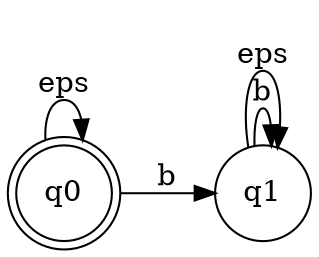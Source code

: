 digraph finite_state_machine {
	rankdir=LR;
	node [shape = doublecircle]; q0
	 node [shape = circle];
	q0 -> q0 [ label = "eps"];
	q0 -> q1 [ label = "b"];
	q1 -> q1 [ label = "b"];
	q1 -> q1 [ label = "eps"];
}